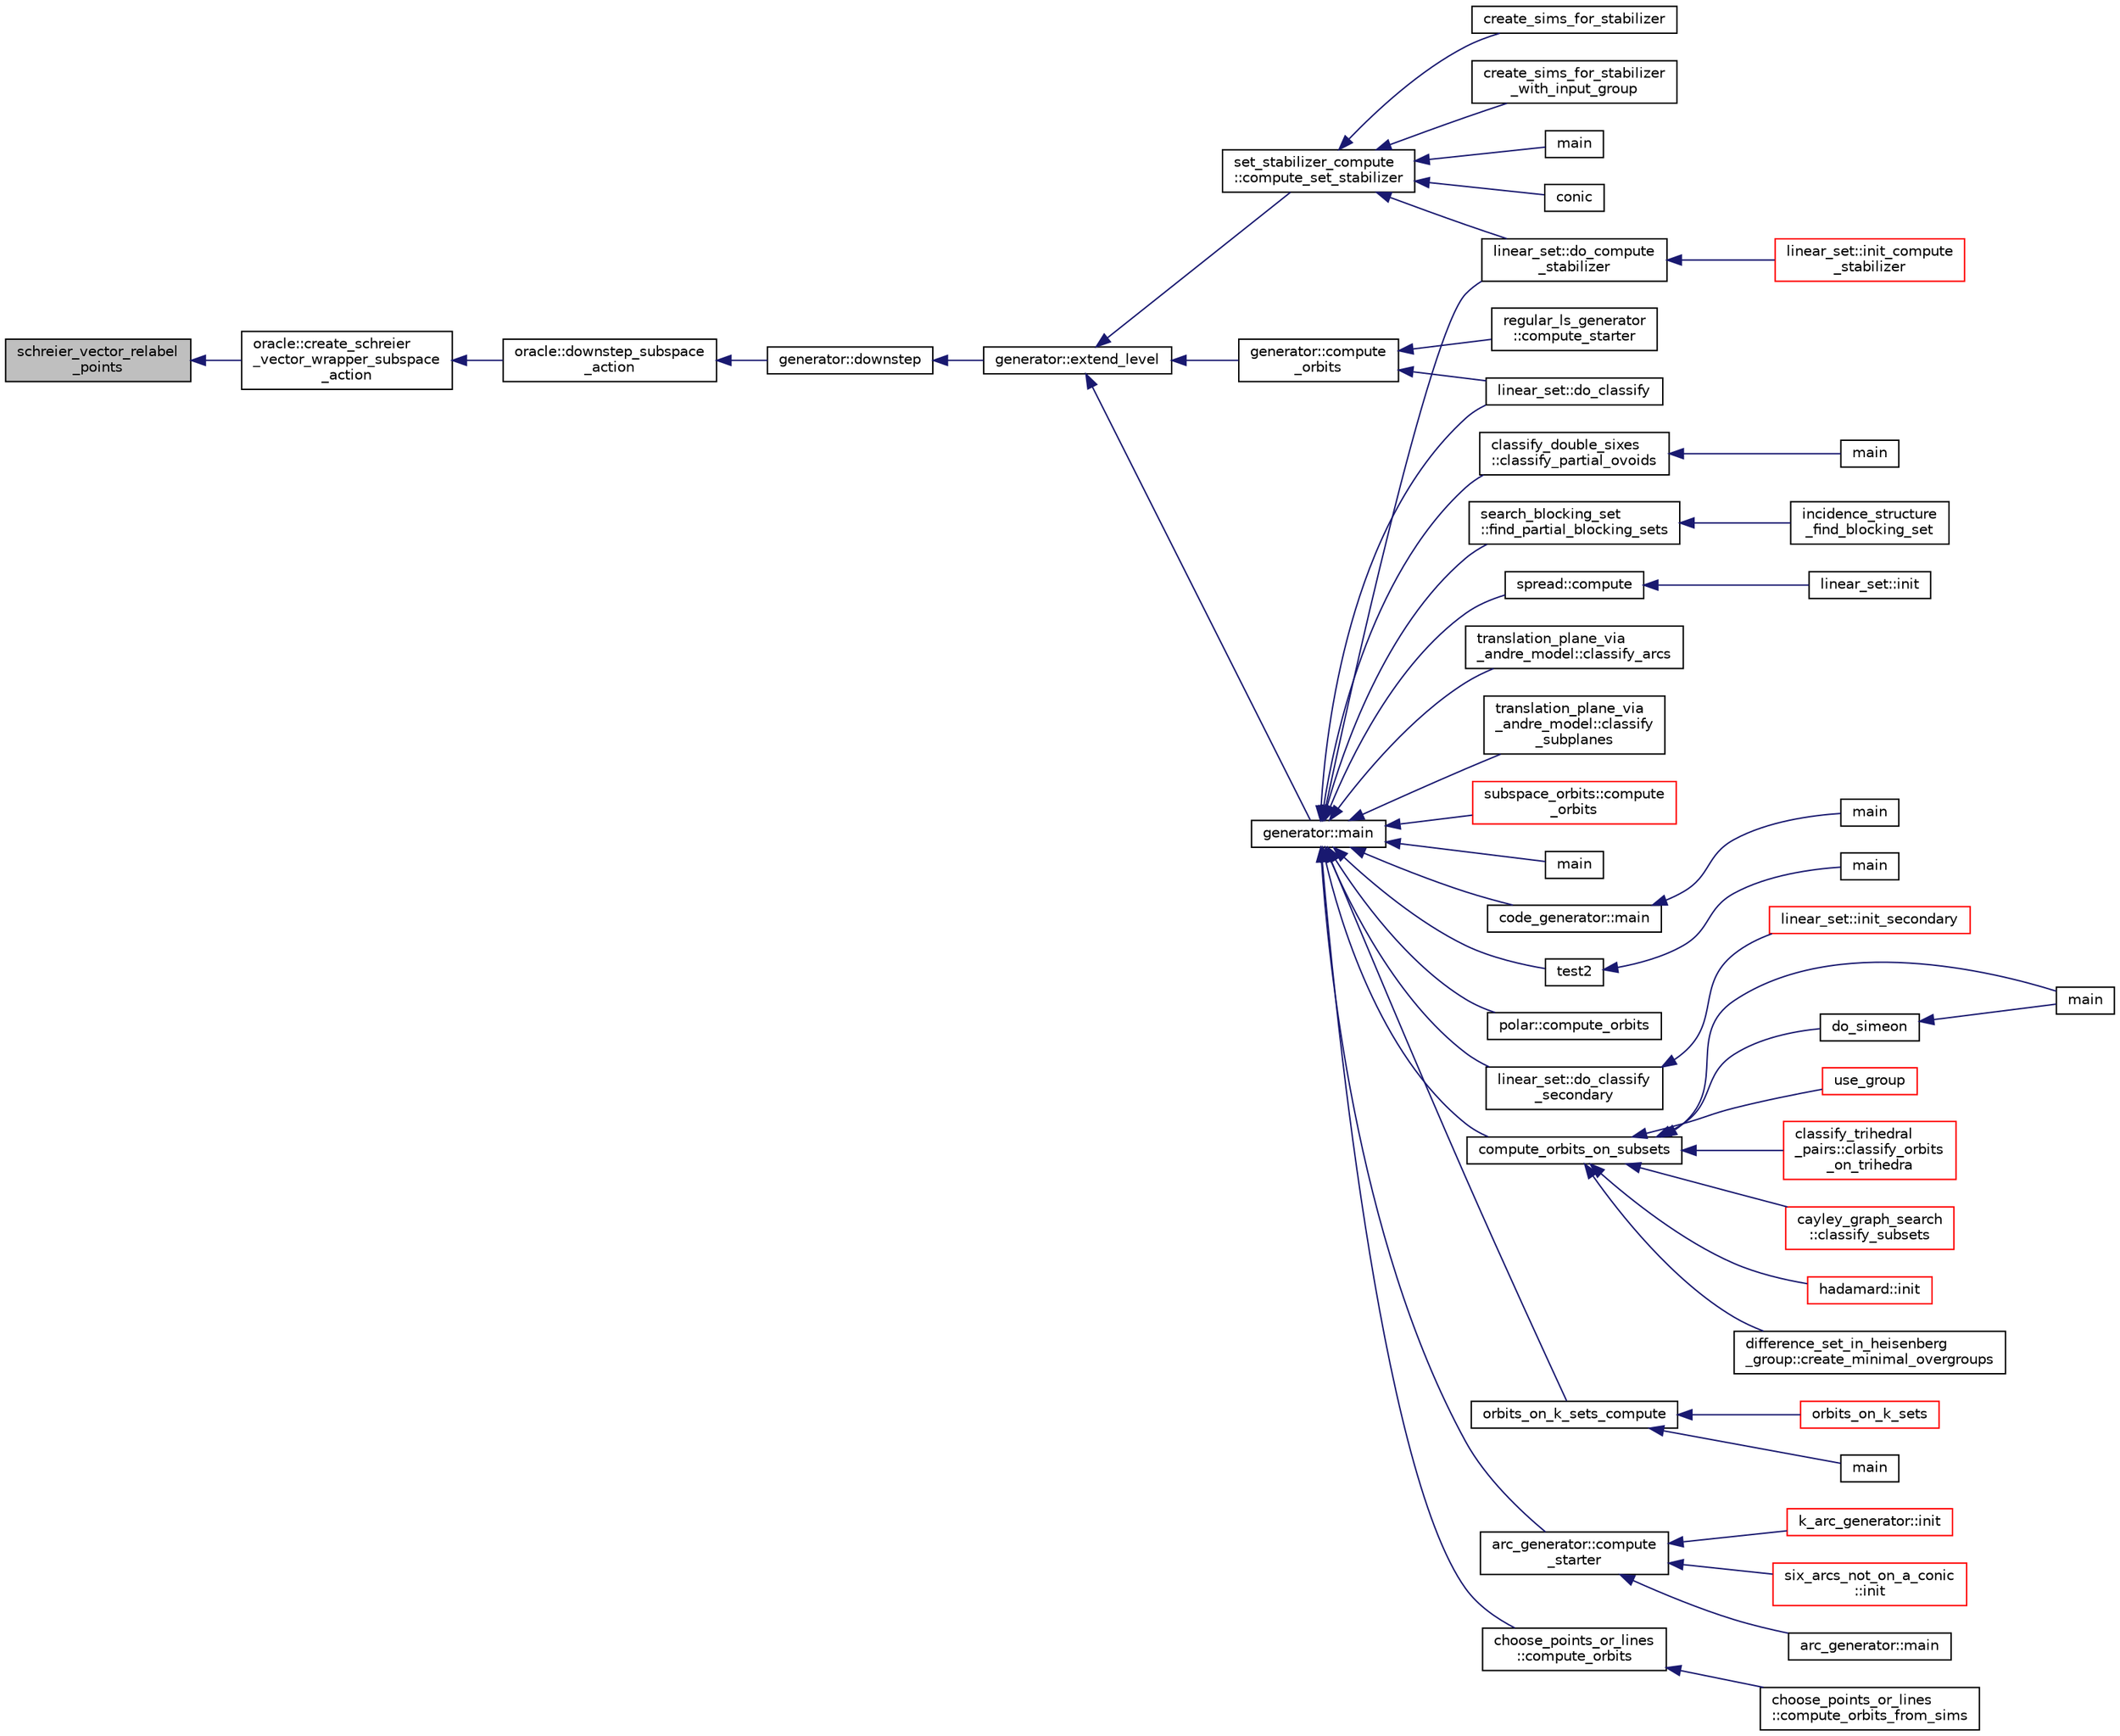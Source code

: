 digraph "schreier_vector_relabel_points"
{
  edge [fontname="Helvetica",fontsize="10",labelfontname="Helvetica",labelfontsize="10"];
  node [fontname="Helvetica",fontsize="10",shape=record];
  rankdir="LR";
  Node125 [label="schreier_vector_relabel\l_points",height=0.2,width=0.4,color="black", fillcolor="grey75", style="filled", fontcolor="black"];
  Node125 -> Node126 [dir="back",color="midnightblue",fontsize="10",style="solid",fontname="Helvetica"];
  Node126 [label="oracle::create_schreier\l_vector_wrapper_subspace\l_action",height=0.2,width=0.4,color="black", fillcolor="white", style="filled",URL="$d7/da7/classoracle.html#a250fe1c81f6109c01b0b030ccba537b3"];
  Node126 -> Node127 [dir="back",color="midnightblue",fontsize="10",style="solid",fontname="Helvetica"];
  Node127 [label="oracle::downstep_subspace\l_action",height=0.2,width=0.4,color="black", fillcolor="white", style="filled",URL="$d7/da7/classoracle.html#a26f568b84b1ca2c24f619278ac88c407"];
  Node127 -> Node128 [dir="back",color="midnightblue",fontsize="10",style="solid",fontname="Helvetica"];
  Node128 [label="generator::downstep",height=0.2,width=0.4,color="black", fillcolor="white", style="filled",URL="$d7/d73/classgenerator.html#ad90bc284af0b5f5beae960a0bd7a5b43"];
  Node128 -> Node129 [dir="back",color="midnightblue",fontsize="10",style="solid",fontname="Helvetica"];
  Node129 [label="generator::extend_level",height=0.2,width=0.4,color="black", fillcolor="white", style="filled",URL="$d7/d73/classgenerator.html#a91b84d80ccec0cd2136bc221c30e0f8e"];
  Node129 -> Node130 [dir="back",color="midnightblue",fontsize="10",style="solid",fontname="Helvetica"];
  Node130 [label="set_stabilizer_compute\l::compute_set_stabilizer",height=0.2,width=0.4,color="black", fillcolor="white", style="filled",URL="$d8/dc6/classset__stabilizer__compute.html#ad4f92074322e98c7cd0ed5d4f8486b76"];
  Node130 -> Node131 [dir="back",color="midnightblue",fontsize="10",style="solid",fontname="Helvetica"];
  Node131 [label="main",height=0.2,width=0.4,color="black", fillcolor="white", style="filled",URL="$db/d67/test__hyperoval_8_c.html#a3c04138a5bfe5d72780bb7e82a18e627"];
  Node130 -> Node132 [dir="back",color="midnightblue",fontsize="10",style="solid",fontname="Helvetica"];
  Node132 [label="conic",height=0.2,width=0.4,color="black", fillcolor="white", style="filled",URL="$d4/de8/conic_8_c.html#a96def9474b981a9d5831a9b48d85d652"];
  Node130 -> Node133 [dir="back",color="midnightblue",fontsize="10",style="solid",fontname="Helvetica"];
  Node133 [label="linear_set::do_compute\l_stabilizer",height=0.2,width=0.4,color="black", fillcolor="white", style="filled",URL="$dd/d86/classlinear__set.html#ae8f58ded28fb5370f4459cca42b7463b"];
  Node133 -> Node134 [dir="back",color="midnightblue",fontsize="10",style="solid",fontname="Helvetica"];
  Node134 [label="linear_set::init_compute\l_stabilizer",height=0.2,width=0.4,color="red", fillcolor="white", style="filled",URL="$dd/d86/classlinear__set.html#a0cc3eaec1896fdc977b62e94623b055b"];
  Node130 -> Node136 [dir="back",color="midnightblue",fontsize="10",style="solid",fontname="Helvetica"];
  Node136 [label="create_sims_for_stabilizer",height=0.2,width=0.4,color="black", fillcolor="white", style="filled",URL="$d0/d76/tl__algebra__and__number__theory_8h.html#af2c67d225072549409be710ac3cd30f8"];
  Node130 -> Node137 [dir="back",color="midnightblue",fontsize="10",style="solid",fontname="Helvetica"];
  Node137 [label="create_sims_for_stabilizer\l_with_input_group",height=0.2,width=0.4,color="black", fillcolor="white", style="filled",URL="$d0/d76/tl__algebra__and__number__theory_8h.html#af5482567a8d6ba5c2fe593bf6f7f9a0f"];
  Node129 -> Node138 [dir="back",color="midnightblue",fontsize="10",style="solid",fontname="Helvetica"];
  Node138 [label="generator::compute\l_orbits",height=0.2,width=0.4,color="black", fillcolor="white", style="filled",URL="$d7/d73/classgenerator.html#a23989bc20ecaaed39c4119c758367f40"];
  Node138 -> Node139 [dir="back",color="midnightblue",fontsize="10",style="solid",fontname="Helvetica"];
  Node139 [label="regular_ls_generator\l::compute_starter",height=0.2,width=0.4,color="black", fillcolor="white", style="filled",URL="$d2/dd8/classregular__ls__generator.html#aa38907741058694a73194b02ceb4a53d"];
  Node138 -> Node140 [dir="back",color="midnightblue",fontsize="10",style="solid",fontname="Helvetica"];
  Node140 [label="linear_set::do_classify",height=0.2,width=0.4,color="black", fillcolor="white", style="filled",URL="$dd/d86/classlinear__set.html#a3eb2dbce7fa8b71901dfc12f288ddd0c"];
  Node129 -> Node141 [dir="back",color="midnightblue",fontsize="10",style="solid",fontname="Helvetica"];
  Node141 [label="generator::main",height=0.2,width=0.4,color="black", fillcolor="white", style="filled",URL="$d7/d73/classgenerator.html#a01abff8e9f231bf0d82e2e8e0061f242"];
  Node141 -> Node142 [dir="back",color="midnightblue",fontsize="10",style="solid",fontname="Helvetica"];
  Node142 [label="main",height=0.2,width=0.4,color="black", fillcolor="white", style="filled",URL="$d2/d11/codes_8h.html#a217dbf8b442f20279ea00b898af96f52"];
  Node141 -> Node143 [dir="back",color="midnightblue",fontsize="10",style="solid",fontname="Helvetica"];
  Node143 [label="code_generator::main",height=0.2,width=0.4,color="black", fillcolor="white", style="filled",URL="$db/d37/classcode__generator.html#ab3cf3a306e4032c2b471ac95321c599f"];
  Node143 -> Node144 [dir="back",color="midnightblue",fontsize="10",style="solid",fontname="Helvetica"];
  Node144 [label="main",height=0.2,width=0.4,color="black", fillcolor="white", style="filled",URL="$d4/d4f/codes_8_c.html#a217dbf8b442f20279ea00b898af96f52"];
  Node141 -> Node145 [dir="back",color="midnightblue",fontsize="10",style="solid",fontname="Helvetica"];
  Node145 [label="test2",height=0.2,width=0.4,color="black", fillcolor="white", style="filled",URL="$d9/db0/factor__space_8_c.html#a39d73a812e5fd8f1bc111e948368cb10"];
  Node145 -> Node146 [dir="back",color="midnightblue",fontsize="10",style="solid",fontname="Helvetica"];
  Node146 [label="main",height=0.2,width=0.4,color="black", fillcolor="white", style="filled",URL="$d9/db0/factor__space_8_c.html#a3c04138a5bfe5d72780bb7e82a18e627"];
  Node141 -> Node147 [dir="back",color="midnightblue",fontsize="10",style="solid",fontname="Helvetica"];
  Node147 [label="polar::compute_orbits",height=0.2,width=0.4,color="black", fillcolor="white", style="filled",URL="$da/d1c/classpolar.html#ac4c3c4f95d14c74ff4a3ec3f3479a1da"];
  Node141 -> Node140 [dir="back",color="midnightblue",fontsize="10",style="solid",fontname="Helvetica"];
  Node141 -> Node148 [dir="back",color="midnightblue",fontsize="10",style="solid",fontname="Helvetica"];
  Node148 [label="linear_set::do_classify\l_secondary",height=0.2,width=0.4,color="black", fillcolor="white", style="filled",URL="$dd/d86/classlinear__set.html#a47eb7f9995f3343abd3bdfbf9a9a9162"];
  Node148 -> Node149 [dir="back",color="midnightblue",fontsize="10",style="solid",fontname="Helvetica"];
  Node149 [label="linear_set::init_secondary",height=0.2,width=0.4,color="red", fillcolor="white", style="filled",URL="$dd/d86/classlinear__set.html#a7bf8cd7805559b5762921687a7c1ed97"];
  Node141 -> Node133 [dir="back",color="midnightblue",fontsize="10",style="solid",fontname="Helvetica"];
  Node141 -> Node151 [dir="back",color="midnightblue",fontsize="10",style="solid",fontname="Helvetica"];
  Node151 [label="compute_orbits_on_subsets",height=0.2,width=0.4,color="black", fillcolor="white", style="filled",URL="$d3/d35/snakes__and__ladders__global_8_c.html#af33697aede0480110b1227f727252637"];
  Node151 -> Node152 [dir="back",color="midnightblue",fontsize="10",style="solid",fontname="Helvetica"];
  Node152 [label="cayley_graph_search\l::classify_subsets",height=0.2,width=0.4,color="red", fillcolor="white", style="filled",URL="$de/dae/classcayley__graph__search.html#a4cf8a90752e018a281481ac80ad52c4b"];
  Node151 -> Node155 [dir="back",color="midnightblue",fontsize="10",style="solid",fontname="Helvetica"];
  Node155 [label="hadamard::init",height=0.2,width=0.4,color="red", fillcolor="white", style="filled",URL="$d7/dbb/classhadamard.html#a16af359850b8bdd0d2a73e260d496c33"];
  Node151 -> Node157 [dir="back",color="midnightblue",fontsize="10",style="solid",fontname="Helvetica"];
  Node157 [label="difference_set_in_heisenberg\l_group::create_minimal_overgroups",height=0.2,width=0.4,color="black", fillcolor="white", style="filled",URL="$de/d8a/classdifference__set__in__heisenberg__group.html#a9bde5ad5da3ebaebf98fbfd3e8110b79"];
  Node151 -> Node158 [dir="back",color="midnightblue",fontsize="10",style="solid",fontname="Helvetica"];
  Node158 [label="main",height=0.2,width=0.4,color="black", fillcolor="white", style="filled",URL="$d5/d13/simeon_8_c.html#ae66f6b31b5ad750f1fe042a706a4e3d4"];
  Node151 -> Node159 [dir="back",color="midnightblue",fontsize="10",style="solid",fontname="Helvetica"];
  Node159 [label="do_simeon",height=0.2,width=0.4,color="black", fillcolor="white", style="filled",URL="$d5/d13/simeon_8_c.html#a36cf3f9cb484fa44da7a7dfcbe9385d0"];
  Node159 -> Node158 [dir="back",color="midnightblue",fontsize="10",style="solid",fontname="Helvetica"];
  Node151 -> Node160 [dir="back",color="midnightblue",fontsize="10",style="solid",fontname="Helvetica"];
  Node160 [label="use_group",height=0.2,width=0.4,color="red", fillcolor="white", style="filled",URL="$d9/d9f/all__cliques_8_c.html#aba62531e97173264c39afe2c7857af31"];
  Node151 -> Node162 [dir="back",color="midnightblue",fontsize="10",style="solid",fontname="Helvetica"];
  Node162 [label="classify_trihedral\l_pairs::classify_orbits\l_on_trihedra",height=0.2,width=0.4,color="red", fillcolor="white", style="filled",URL="$d1/d21/classclassify__trihedral__pairs.html#a99625621bfba4bb65b3d60304b306539"];
  Node141 -> Node169 [dir="back",color="midnightblue",fontsize="10",style="solid",fontname="Helvetica"];
  Node169 [label="orbits_on_k_sets_compute",height=0.2,width=0.4,color="black", fillcolor="white", style="filled",URL="$d3/d35/snakes__and__ladders__global_8_c.html#a96743526b15703539d544499276aaa71"];
  Node169 -> Node170 [dir="back",color="midnightblue",fontsize="10",style="solid",fontname="Helvetica"];
  Node170 [label="main",height=0.2,width=0.4,color="black", fillcolor="white", style="filled",URL="$d9/d5f/example__fano__plane_8_c.html#ae66f6b31b5ad750f1fe042a706a4e3d4"];
  Node169 -> Node171 [dir="back",color="midnightblue",fontsize="10",style="solid",fontname="Helvetica"];
  Node171 [label="orbits_on_k_sets",height=0.2,width=0.4,color="red", fillcolor="white", style="filled",URL="$d3/d35/snakes__and__ladders__global_8_c.html#afe3d79116aa8b4d1a93d444a3a979b6e"];
  Node141 -> Node180 [dir="back",color="midnightblue",fontsize="10",style="solid",fontname="Helvetica"];
  Node180 [label="arc_generator::compute\l_starter",height=0.2,width=0.4,color="black", fillcolor="white", style="filled",URL="$d4/d21/classarc__generator.html#aad1dcec3a1c302e743d574bd1ac857d9"];
  Node180 -> Node179 [dir="back",color="midnightblue",fontsize="10",style="solid",fontname="Helvetica"];
  Node179 [label="arc_generator::main",height=0.2,width=0.4,color="black", fillcolor="white", style="filled",URL="$d4/d21/classarc__generator.html#ad80140b51b165dad1fe6ab232be7829a"];
  Node180 -> Node181 [dir="back",color="midnightblue",fontsize="10",style="solid",fontname="Helvetica"];
  Node181 [label="k_arc_generator::init",height=0.2,width=0.4,color="red", fillcolor="white", style="filled",URL="$d6/dd8/classk__arc__generator.html#a6036d9f52ede9f8ca681505626b5361d"];
  Node180 -> Node183 [dir="back",color="midnightblue",fontsize="10",style="solid",fontname="Helvetica"];
  Node183 [label="six_arcs_not_on_a_conic\l::init",height=0.2,width=0.4,color="red", fillcolor="white", style="filled",URL="$d8/de6/classsix__arcs__not__on__a__conic.html#a7a4d5cf8a098488729934cfa8a70944a"];
  Node141 -> Node185 [dir="back",color="midnightblue",fontsize="10",style="solid",fontname="Helvetica"];
  Node185 [label="choose_points_or_lines\l::compute_orbits",height=0.2,width=0.4,color="black", fillcolor="white", style="filled",URL="$d6/d75/classchoose__points__or__lines.html#adc353e2d41dc8a39563322c8cdd85f61"];
  Node185 -> Node186 [dir="back",color="midnightblue",fontsize="10",style="solid",fontname="Helvetica"];
  Node186 [label="choose_points_or_lines\l::compute_orbits_from_sims",height=0.2,width=0.4,color="black", fillcolor="white", style="filled",URL="$d6/d75/classchoose__points__or__lines.html#a4fcac2dadf459d7c75187a00a4bd64aa"];
  Node141 -> Node187 [dir="back",color="midnightblue",fontsize="10",style="solid",fontname="Helvetica"];
  Node187 [label="classify_double_sixes\l::classify_partial_ovoids",height=0.2,width=0.4,color="black", fillcolor="white", style="filled",URL="$dd/d23/classclassify__double__sixes.html#a2253fca143a0e8a3e39655eb05668ae9"];
  Node187 -> Node188 [dir="back",color="midnightblue",fontsize="10",style="solid",fontname="Helvetica"];
  Node188 [label="main",height=0.2,width=0.4,color="black", fillcolor="white", style="filled",URL="$df/df8/surface__classify_8_c.html#a217dbf8b442f20279ea00b898af96f52"];
  Node141 -> Node189 [dir="back",color="midnightblue",fontsize="10",style="solid",fontname="Helvetica"];
  Node189 [label="search_blocking_set\l::find_partial_blocking_sets",height=0.2,width=0.4,color="black", fillcolor="white", style="filled",URL="$dc/d36/classsearch__blocking__set.html#ad3fdb3d356db75a02c406bc9d4e9e9b6"];
  Node189 -> Node190 [dir="back",color="midnightblue",fontsize="10",style="solid",fontname="Helvetica"];
  Node190 [label="incidence_structure\l_find_blocking_set",height=0.2,width=0.4,color="black", fillcolor="white", style="filled",URL="$df/d74/tl__geometry_8h.html#a8e3d42d0018f8a804b9686b1c4951186"];
  Node141 -> Node191 [dir="back",color="midnightblue",fontsize="10",style="solid",fontname="Helvetica"];
  Node191 [label="spread::compute",height=0.2,width=0.4,color="black", fillcolor="white", style="filled",URL="$da/dc1/classspread.html#a9674466d3e03b8dad79882299c638a21"];
  Node191 -> Node192 [dir="back",color="midnightblue",fontsize="10",style="solid",fontname="Helvetica"];
  Node192 [label="linear_set::init",height=0.2,width=0.4,color="black", fillcolor="white", style="filled",URL="$dd/d86/classlinear__set.html#a7ab24e84423749047d5465cb15505475"];
  Node141 -> Node193 [dir="back",color="midnightblue",fontsize="10",style="solid",fontname="Helvetica"];
  Node193 [label="translation_plane_via\l_andre_model::classify_arcs",height=0.2,width=0.4,color="black", fillcolor="white", style="filled",URL="$d1/dcc/classtranslation__plane__via__andre__model.html#ac8f002e812a8b152d41e806688601c5e"];
  Node141 -> Node194 [dir="back",color="midnightblue",fontsize="10",style="solid",fontname="Helvetica"];
  Node194 [label="translation_plane_via\l_andre_model::classify\l_subplanes",height=0.2,width=0.4,color="black", fillcolor="white", style="filled",URL="$d1/dcc/classtranslation__plane__via__andre__model.html#a794fefa95f0a7f7b887133375988ee55"];
  Node141 -> Node195 [dir="back",color="midnightblue",fontsize="10",style="solid",fontname="Helvetica"];
  Node195 [label="subspace_orbits::compute\l_orbits",height=0.2,width=0.4,color="red", fillcolor="white", style="filled",URL="$d2/d9f/classsubspace__orbits.html#a2778f8d49cde1675de1ef6acfe180b63"];
}
